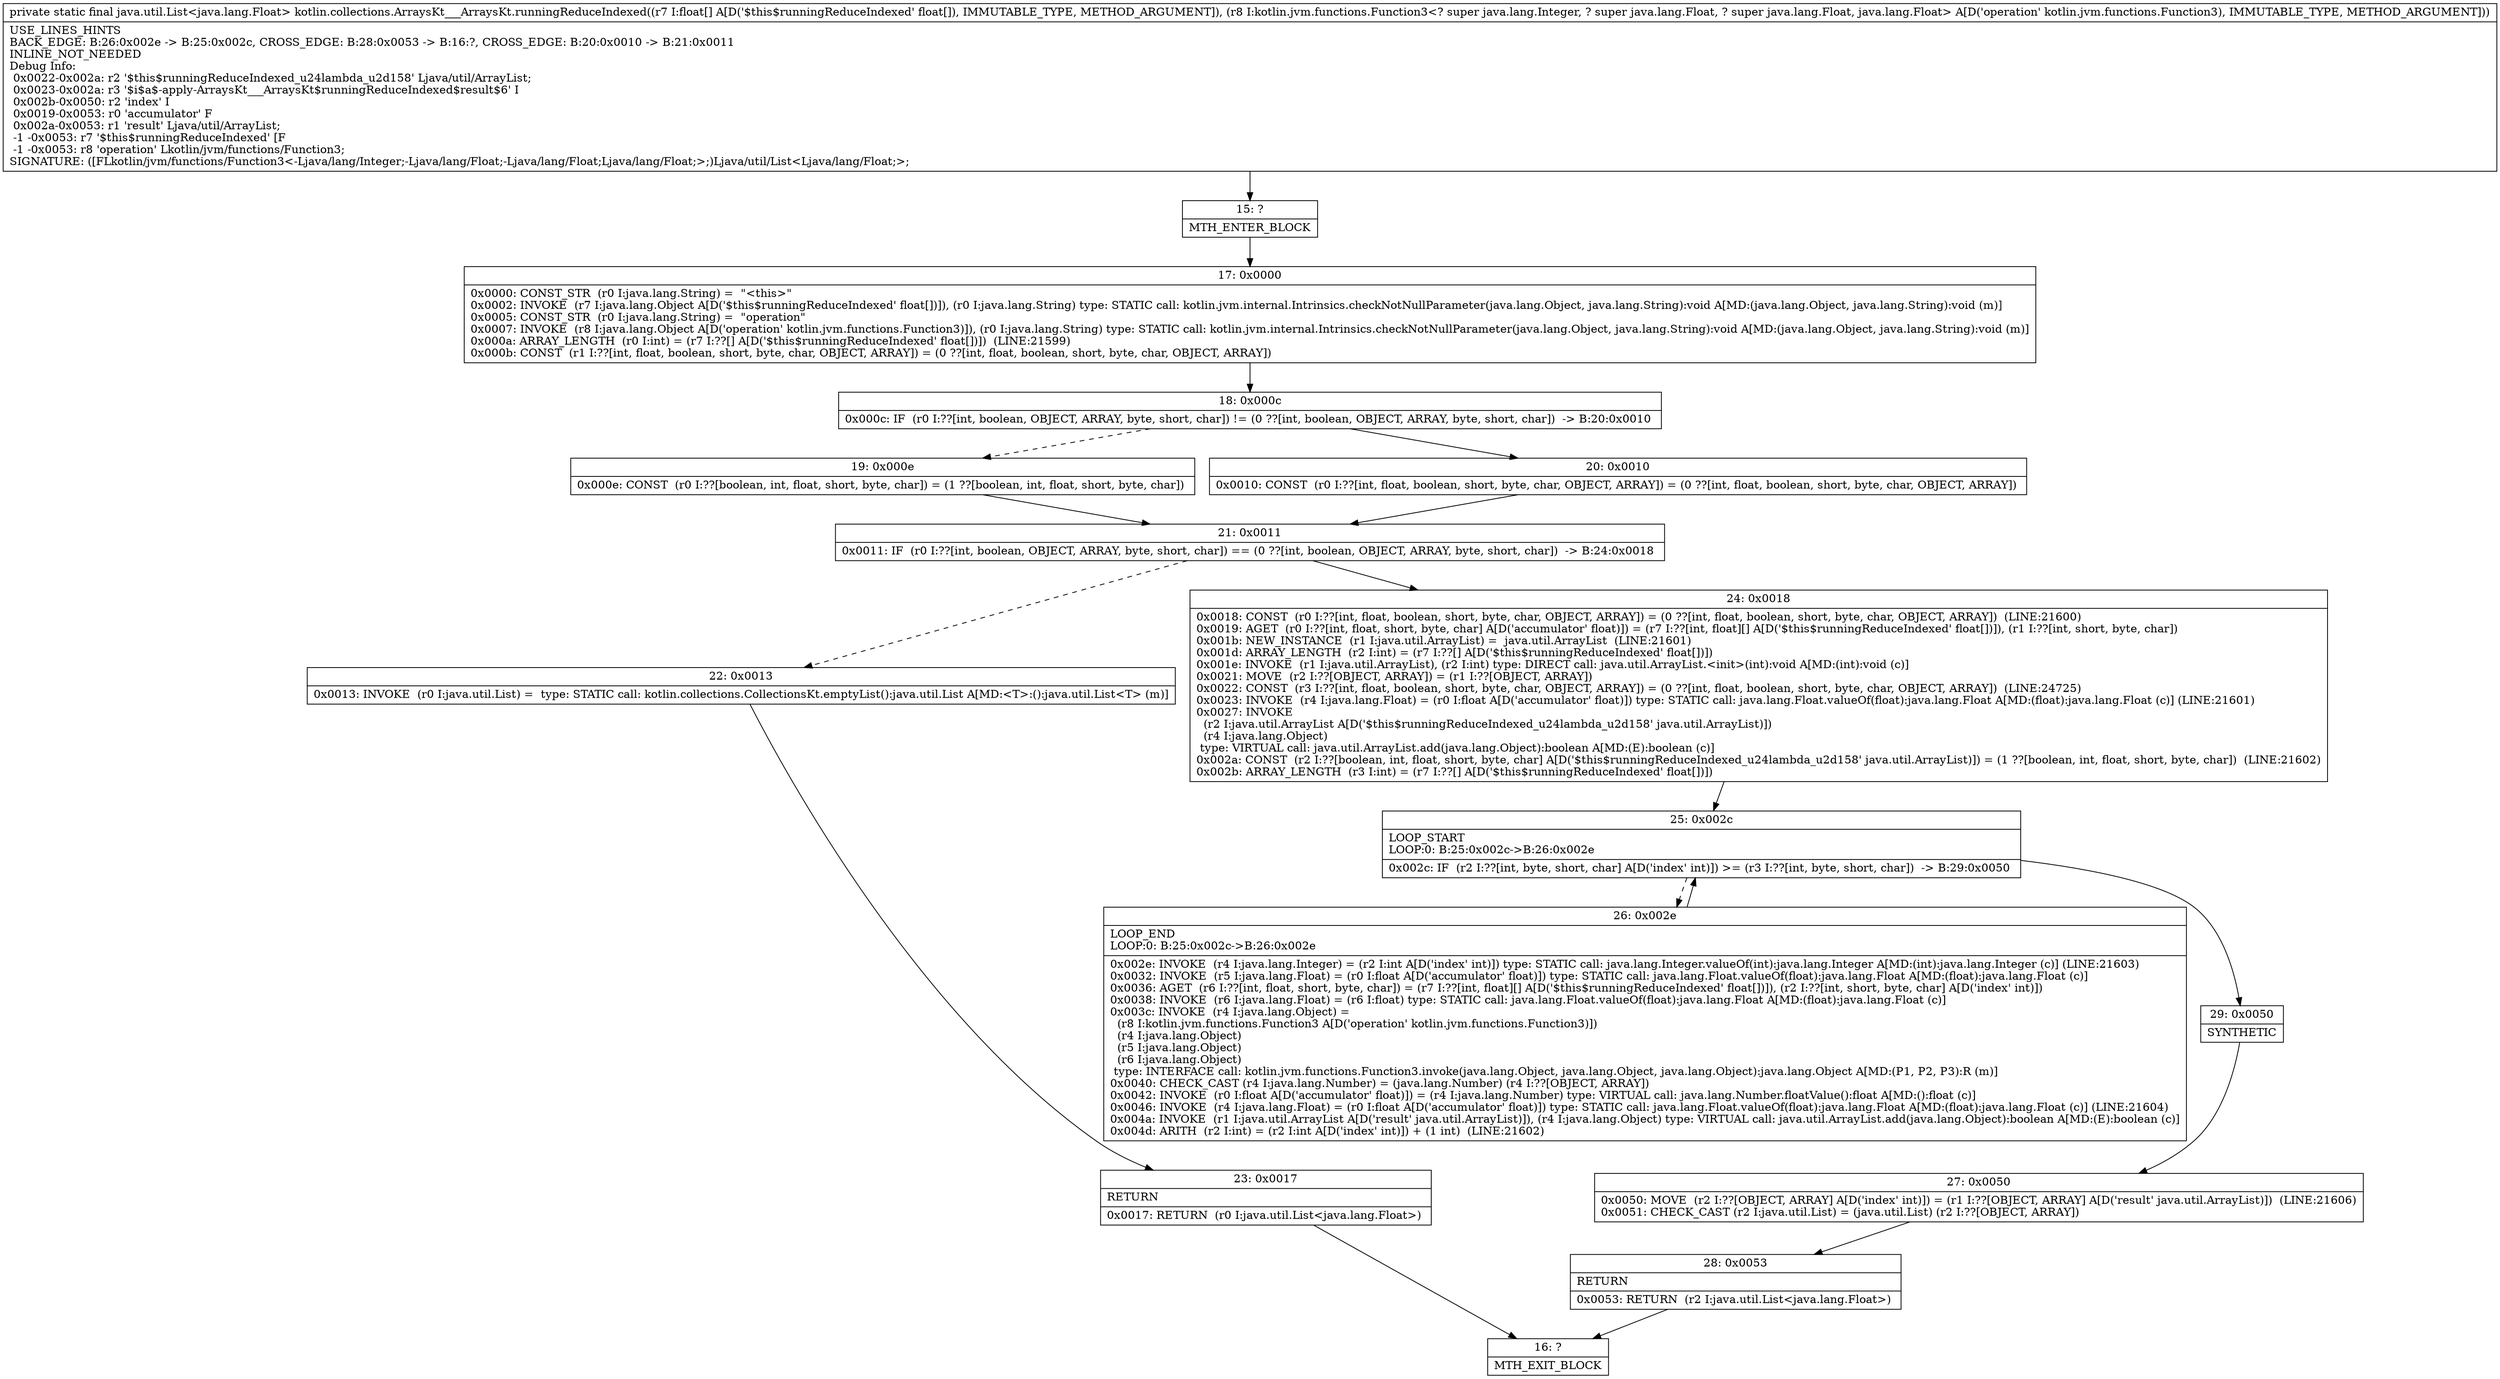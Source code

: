 digraph "CFG forkotlin.collections.ArraysKt___ArraysKt.runningReduceIndexed([FLkotlin\/jvm\/functions\/Function3;)Ljava\/util\/List;" {
Node_15 [shape=record,label="{15\:\ ?|MTH_ENTER_BLOCK\l}"];
Node_17 [shape=record,label="{17\:\ 0x0000|0x0000: CONST_STR  (r0 I:java.lang.String) =  \"\<this\>\" \l0x0002: INVOKE  (r7 I:java.lang.Object A[D('$this$runningReduceIndexed' float[])]), (r0 I:java.lang.String) type: STATIC call: kotlin.jvm.internal.Intrinsics.checkNotNullParameter(java.lang.Object, java.lang.String):void A[MD:(java.lang.Object, java.lang.String):void (m)]\l0x0005: CONST_STR  (r0 I:java.lang.String) =  \"operation\" \l0x0007: INVOKE  (r8 I:java.lang.Object A[D('operation' kotlin.jvm.functions.Function3)]), (r0 I:java.lang.String) type: STATIC call: kotlin.jvm.internal.Intrinsics.checkNotNullParameter(java.lang.Object, java.lang.String):void A[MD:(java.lang.Object, java.lang.String):void (m)]\l0x000a: ARRAY_LENGTH  (r0 I:int) = (r7 I:??[] A[D('$this$runningReduceIndexed' float[])])  (LINE:21599)\l0x000b: CONST  (r1 I:??[int, float, boolean, short, byte, char, OBJECT, ARRAY]) = (0 ??[int, float, boolean, short, byte, char, OBJECT, ARRAY]) \l}"];
Node_18 [shape=record,label="{18\:\ 0x000c|0x000c: IF  (r0 I:??[int, boolean, OBJECT, ARRAY, byte, short, char]) != (0 ??[int, boolean, OBJECT, ARRAY, byte, short, char])  \-\> B:20:0x0010 \l}"];
Node_19 [shape=record,label="{19\:\ 0x000e|0x000e: CONST  (r0 I:??[boolean, int, float, short, byte, char]) = (1 ??[boolean, int, float, short, byte, char]) \l}"];
Node_21 [shape=record,label="{21\:\ 0x0011|0x0011: IF  (r0 I:??[int, boolean, OBJECT, ARRAY, byte, short, char]) == (0 ??[int, boolean, OBJECT, ARRAY, byte, short, char])  \-\> B:24:0x0018 \l}"];
Node_22 [shape=record,label="{22\:\ 0x0013|0x0013: INVOKE  (r0 I:java.util.List) =  type: STATIC call: kotlin.collections.CollectionsKt.emptyList():java.util.List A[MD:\<T\>:():java.util.List\<T\> (m)]\l}"];
Node_23 [shape=record,label="{23\:\ 0x0017|RETURN\l|0x0017: RETURN  (r0 I:java.util.List\<java.lang.Float\>) \l}"];
Node_16 [shape=record,label="{16\:\ ?|MTH_EXIT_BLOCK\l}"];
Node_24 [shape=record,label="{24\:\ 0x0018|0x0018: CONST  (r0 I:??[int, float, boolean, short, byte, char, OBJECT, ARRAY]) = (0 ??[int, float, boolean, short, byte, char, OBJECT, ARRAY])  (LINE:21600)\l0x0019: AGET  (r0 I:??[int, float, short, byte, char] A[D('accumulator' float)]) = (r7 I:??[int, float][] A[D('$this$runningReduceIndexed' float[])]), (r1 I:??[int, short, byte, char]) \l0x001b: NEW_INSTANCE  (r1 I:java.util.ArrayList) =  java.util.ArrayList  (LINE:21601)\l0x001d: ARRAY_LENGTH  (r2 I:int) = (r7 I:??[] A[D('$this$runningReduceIndexed' float[])]) \l0x001e: INVOKE  (r1 I:java.util.ArrayList), (r2 I:int) type: DIRECT call: java.util.ArrayList.\<init\>(int):void A[MD:(int):void (c)]\l0x0021: MOVE  (r2 I:??[OBJECT, ARRAY]) = (r1 I:??[OBJECT, ARRAY]) \l0x0022: CONST  (r3 I:??[int, float, boolean, short, byte, char, OBJECT, ARRAY]) = (0 ??[int, float, boolean, short, byte, char, OBJECT, ARRAY])  (LINE:24725)\l0x0023: INVOKE  (r4 I:java.lang.Float) = (r0 I:float A[D('accumulator' float)]) type: STATIC call: java.lang.Float.valueOf(float):java.lang.Float A[MD:(float):java.lang.Float (c)] (LINE:21601)\l0x0027: INVOKE  \l  (r2 I:java.util.ArrayList A[D('$this$runningReduceIndexed_u24lambda_u2d158' java.util.ArrayList)])\l  (r4 I:java.lang.Object)\l type: VIRTUAL call: java.util.ArrayList.add(java.lang.Object):boolean A[MD:(E):boolean (c)]\l0x002a: CONST  (r2 I:??[boolean, int, float, short, byte, char] A[D('$this$runningReduceIndexed_u24lambda_u2d158' java.util.ArrayList)]) = (1 ??[boolean, int, float, short, byte, char])  (LINE:21602)\l0x002b: ARRAY_LENGTH  (r3 I:int) = (r7 I:??[] A[D('$this$runningReduceIndexed' float[])]) \l}"];
Node_25 [shape=record,label="{25\:\ 0x002c|LOOP_START\lLOOP:0: B:25:0x002c\-\>B:26:0x002e\l|0x002c: IF  (r2 I:??[int, byte, short, char] A[D('index' int)]) \>= (r3 I:??[int, byte, short, char])  \-\> B:29:0x0050 \l}"];
Node_26 [shape=record,label="{26\:\ 0x002e|LOOP_END\lLOOP:0: B:25:0x002c\-\>B:26:0x002e\l|0x002e: INVOKE  (r4 I:java.lang.Integer) = (r2 I:int A[D('index' int)]) type: STATIC call: java.lang.Integer.valueOf(int):java.lang.Integer A[MD:(int):java.lang.Integer (c)] (LINE:21603)\l0x0032: INVOKE  (r5 I:java.lang.Float) = (r0 I:float A[D('accumulator' float)]) type: STATIC call: java.lang.Float.valueOf(float):java.lang.Float A[MD:(float):java.lang.Float (c)]\l0x0036: AGET  (r6 I:??[int, float, short, byte, char]) = (r7 I:??[int, float][] A[D('$this$runningReduceIndexed' float[])]), (r2 I:??[int, short, byte, char] A[D('index' int)]) \l0x0038: INVOKE  (r6 I:java.lang.Float) = (r6 I:float) type: STATIC call: java.lang.Float.valueOf(float):java.lang.Float A[MD:(float):java.lang.Float (c)]\l0x003c: INVOKE  (r4 I:java.lang.Object) = \l  (r8 I:kotlin.jvm.functions.Function3 A[D('operation' kotlin.jvm.functions.Function3)])\l  (r4 I:java.lang.Object)\l  (r5 I:java.lang.Object)\l  (r6 I:java.lang.Object)\l type: INTERFACE call: kotlin.jvm.functions.Function3.invoke(java.lang.Object, java.lang.Object, java.lang.Object):java.lang.Object A[MD:(P1, P2, P3):R (m)]\l0x0040: CHECK_CAST (r4 I:java.lang.Number) = (java.lang.Number) (r4 I:??[OBJECT, ARRAY]) \l0x0042: INVOKE  (r0 I:float A[D('accumulator' float)]) = (r4 I:java.lang.Number) type: VIRTUAL call: java.lang.Number.floatValue():float A[MD:():float (c)]\l0x0046: INVOKE  (r4 I:java.lang.Float) = (r0 I:float A[D('accumulator' float)]) type: STATIC call: java.lang.Float.valueOf(float):java.lang.Float A[MD:(float):java.lang.Float (c)] (LINE:21604)\l0x004a: INVOKE  (r1 I:java.util.ArrayList A[D('result' java.util.ArrayList)]), (r4 I:java.lang.Object) type: VIRTUAL call: java.util.ArrayList.add(java.lang.Object):boolean A[MD:(E):boolean (c)]\l0x004d: ARITH  (r2 I:int) = (r2 I:int A[D('index' int)]) + (1 int)  (LINE:21602)\l}"];
Node_29 [shape=record,label="{29\:\ 0x0050|SYNTHETIC\l}"];
Node_27 [shape=record,label="{27\:\ 0x0050|0x0050: MOVE  (r2 I:??[OBJECT, ARRAY] A[D('index' int)]) = (r1 I:??[OBJECT, ARRAY] A[D('result' java.util.ArrayList)])  (LINE:21606)\l0x0051: CHECK_CAST (r2 I:java.util.List) = (java.util.List) (r2 I:??[OBJECT, ARRAY]) \l}"];
Node_28 [shape=record,label="{28\:\ 0x0053|RETURN\l|0x0053: RETURN  (r2 I:java.util.List\<java.lang.Float\>) \l}"];
Node_20 [shape=record,label="{20\:\ 0x0010|0x0010: CONST  (r0 I:??[int, float, boolean, short, byte, char, OBJECT, ARRAY]) = (0 ??[int, float, boolean, short, byte, char, OBJECT, ARRAY]) \l}"];
MethodNode[shape=record,label="{private static final java.util.List\<java.lang.Float\> kotlin.collections.ArraysKt___ArraysKt.runningReduceIndexed((r7 I:float[] A[D('$this$runningReduceIndexed' float[]), IMMUTABLE_TYPE, METHOD_ARGUMENT]), (r8 I:kotlin.jvm.functions.Function3\<? super java.lang.Integer, ? super java.lang.Float, ? super java.lang.Float, java.lang.Float\> A[D('operation' kotlin.jvm.functions.Function3), IMMUTABLE_TYPE, METHOD_ARGUMENT]))  | USE_LINES_HINTS\lBACK_EDGE: B:26:0x002e \-\> B:25:0x002c, CROSS_EDGE: B:28:0x0053 \-\> B:16:?, CROSS_EDGE: B:20:0x0010 \-\> B:21:0x0011\lINLINE_NOT_NEEDED\lDebug Info:\l  0x0022\-0x002a: r2 '$this$runningReduceIndexed_u24lambda_u2d158' Ljava\/util\/ArrayList;\l  0x0023\-0x002a: r3 '$i$a$\-apply\-ArraysKt___ArraysKt$runningReduceIndexed$result$6' I\l  0x002b\-0x0050: r2 'index' I\l  0x0019\-0x0053: r0 'accumulator' F\l  0x002a\-0x0053: r1 'result' Ljava\/util\/ArrayList;\l  \-1 \-0x0053: r7 '$this$runningReduceIndexed' [F\l  \-1 \-0x0053: r8 'operation' Lkotlin\/jvm\/functions\/Function3;\lSIGNATURE: ([FLkotlin\/jvm\/functions\/Function3\<\-Ljava\/lang\/Integer;\-Ljava\/lang\/Float;\-Ljava\/lang\/Float;Ljava\/lang\/Float;\>;)Ljava\/util\/List\<Ljava\/lang\/Float;\>;\l}"];
MethodNode -> Node_15;Node_15 -> Node_17;
Node_17 -> Node_18;
Node_18 -> Node_19[style=dashed];
Node_18 -> Node_20;
Node_19 -> Node_21;
Node_21 -> Node_22[style=dashed];
Node_21 -> Node_24;
Node_22 -> Node_23;
Node_23 -> Node_16;
Node_24 -> Node_25;
Node_25 -> Node_26[style=dashed];
Node_25 -> Node_29;
Node_26 -> Node_25;
Node_29 -> Node_27;
Node_27 -> Node_28;
Node_28 -> Node_16;
Node_20 -> Node_21;
}

